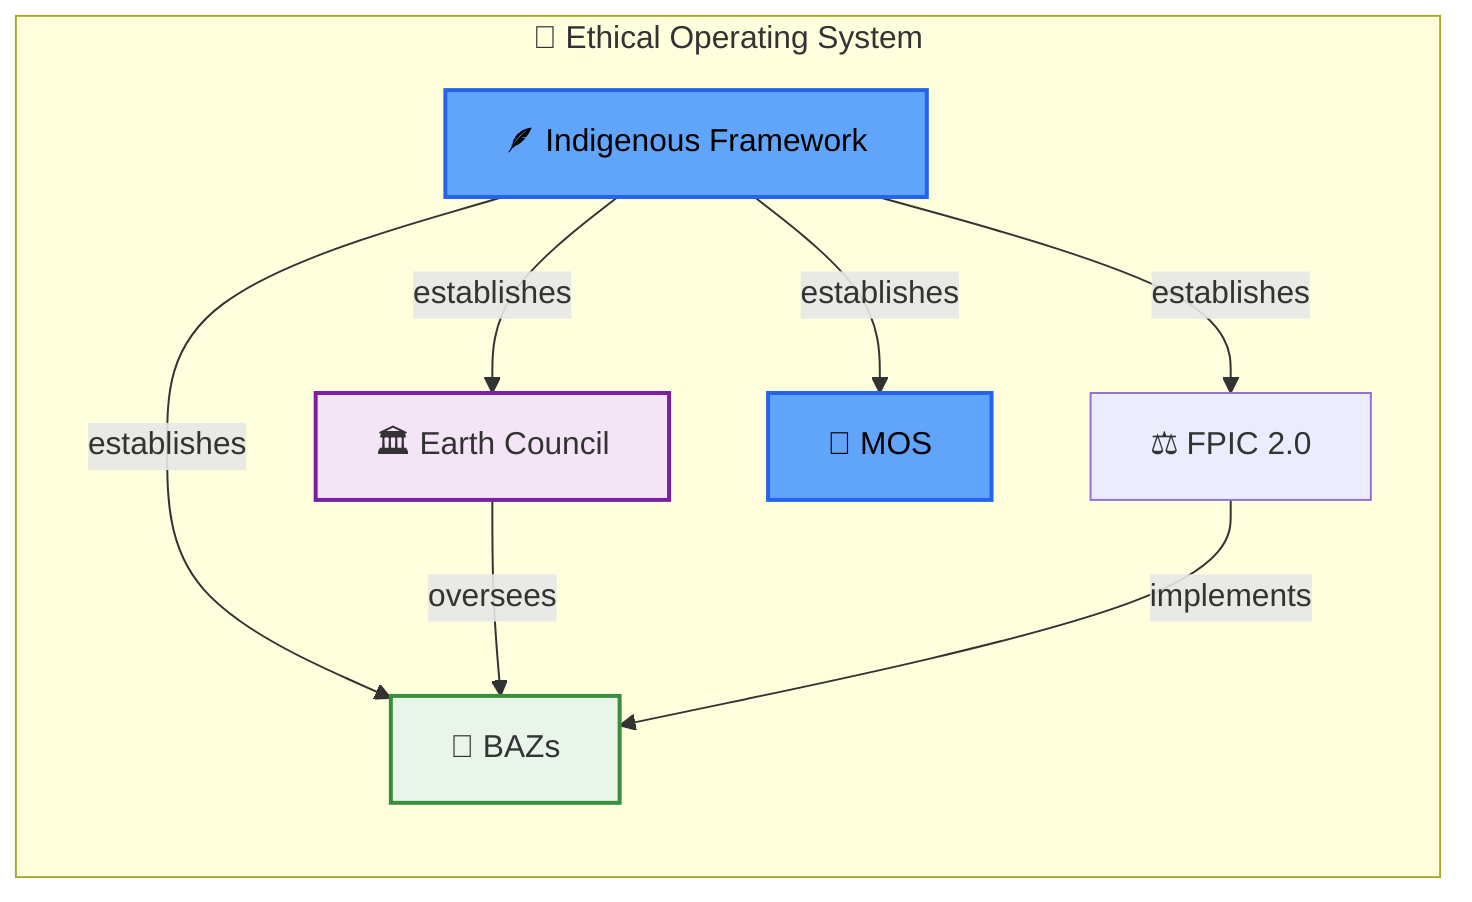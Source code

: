 graph TD
    %% Ethical Operating System Cluster Map
    %% Generated from GGF Master Schema
    
    subgraph MAIN["🎯 Ethical Operating System"]
        direction TB
        framework_indigenous["🪶 Indigenous Framework"]
        framework_mos["🦋 MOS"]
        council_earth["🏛️ Earth Council"]
        institution_baz["🏢 BAZs"]
        protocol_fpic2["⚖️ FPIC 2.0"]
    end

    %% External dependencies

    %% Internal cluster relationships
    framework_indigenous -->|"establishes"| council_earth
    framework_indigenous -->|"establishes"| institution_baz
    framework_indigenous -->|"establishes"| protocol_fpic2
    framework_indigenous -->|"establishes"| framework_mos
    council_earth -->|"oversees"| institution_baz
    protocol_fpic2 -->|"implements"| institution_baz

    %% Entity type styling (with tier colors for frameworks)
    classDef framework fill:#e3f2fd,stroke:#1976d2,stroke-width:2px
    classDef council fill:#f3e5f5,stroke:#7b1fa2,stroke-width:2px
    classDef institution fill:#e8f5e8,stroke:#388e3c,stroke-width:2px
    classDef mechanism fill:#fff3e0,stroke:#f57c00,stroke-width:2px
    classDef external fill:#fafafa,stroke:#666,stroke-width:1px,stroke-dasharray: 5 5
    
    %% Tier-based colors for frameworks (matching website CSS)
    classDef tier0 fill:#fbbf24,stroke:#d97706,stroke-width:3px,color:#000
    classDef tier1 fill:#60a5fa,stroke:#2563eb,stroke-width:2px,color:#000
    classDef tier2 fill:#34d399,stroke:#059669,stroke-width:2px,color:#000
    classDef tier3 fill:#a78bfa,stroke:#7c3aed,stroke-width:2px,color:#000
    classDef tier4 fill:#f472b6,stroke:#db2777,stroke-width:2px,color:#000
    class framework_indigenous,framework_mos tier1
    class council_earth council
    class institution_baz institution